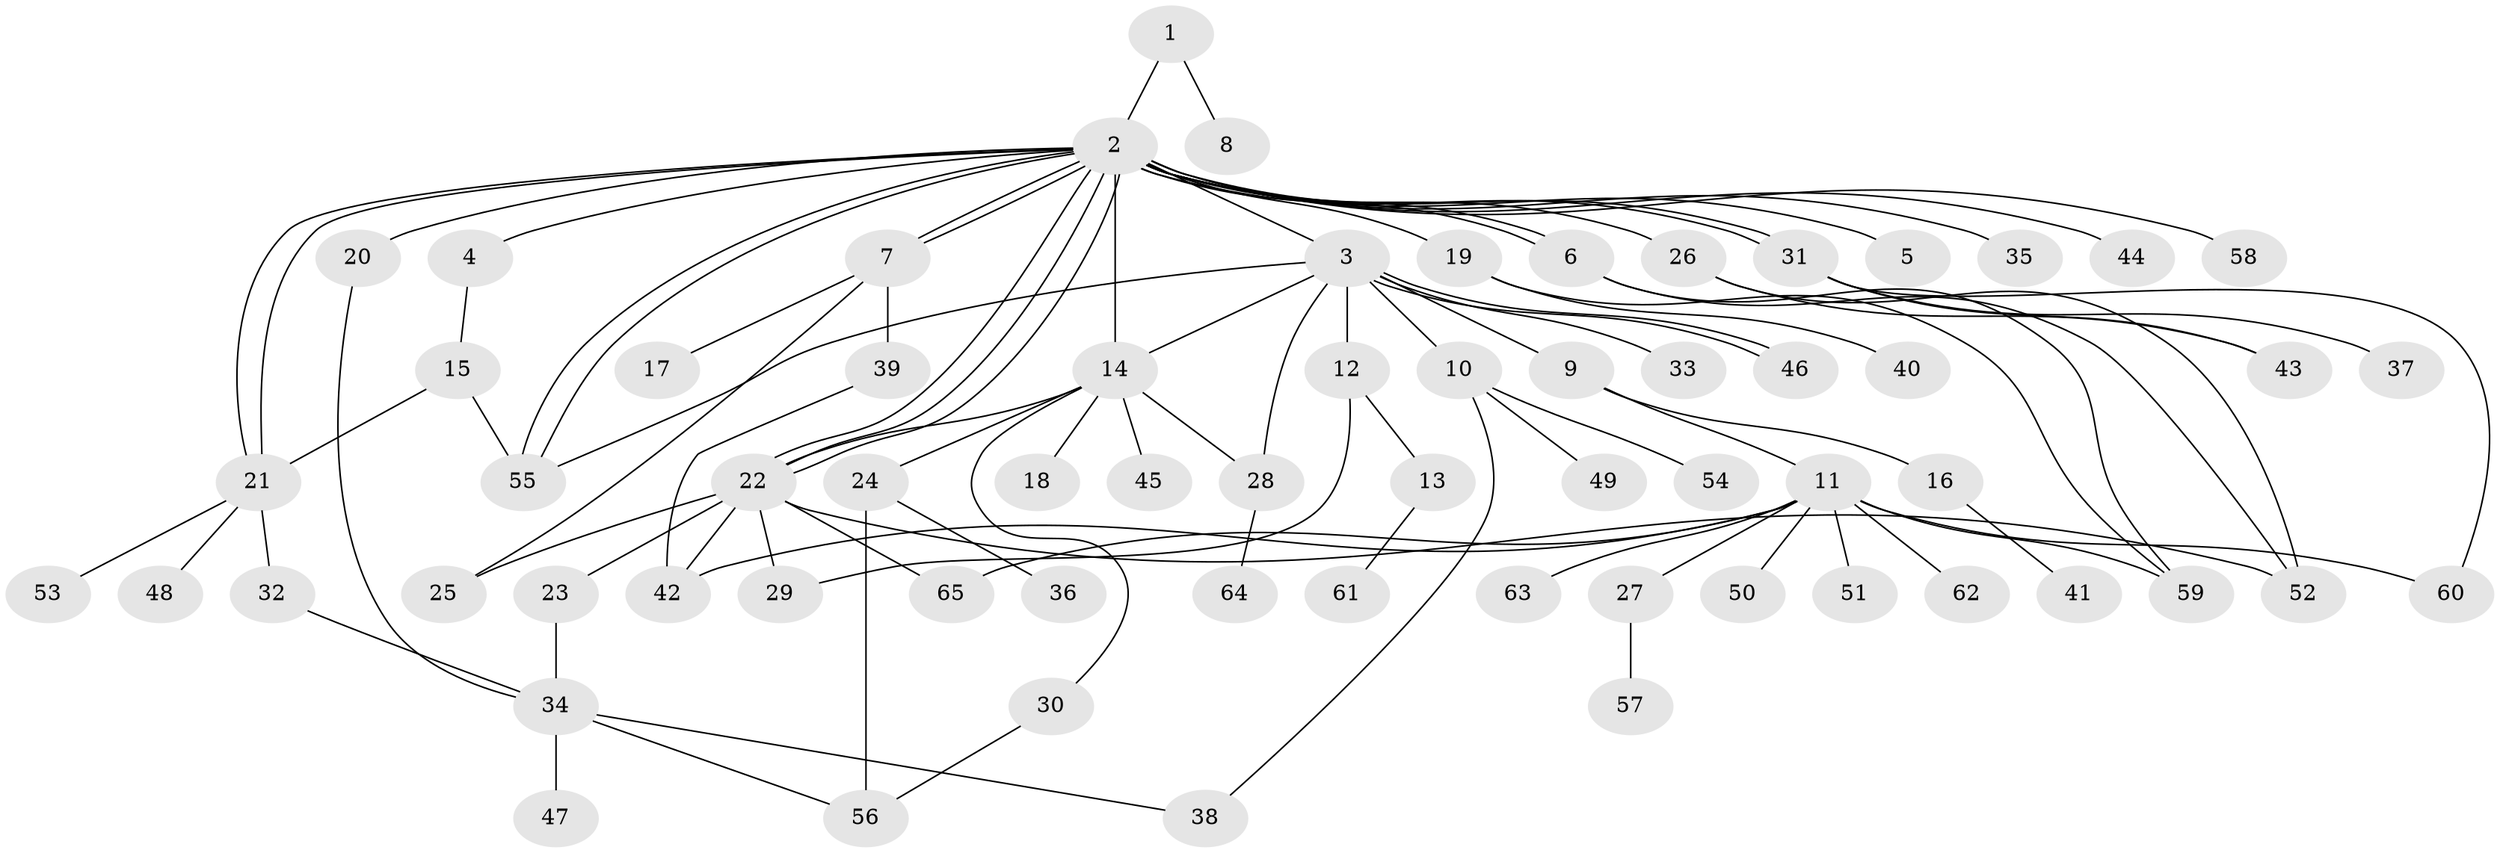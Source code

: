 // Generated by graph-tools (version 1.1) at 2025/26/03/09/25 03:26:01]
// undirected, 65 vertices, 94 edges
graph export_dot {
graph [start="1"]
  node [color=gray90,style=filled];
  1;
  2;
  3;
  4;
  5;
  6;
  7;
  8;
  9;
  10;
  11;
  12;
  13;
  14;
  15;
  16;
  17;
  18;
  19;
  20;
  21;
  22;
  23;
  24;
  25;
  26;
  27;
  28;
  29;
  30;
  31;
  32;
  33;
  34;
  35;
  36;
  37;
  38;
  39;
  40;
  41;
  42;
  43;
  44;
  45;
  46;
  47;
  48;
  49;
  50;
  51;
  52;
  53;
  54;
  55;
  56;
  57;
  58;
  59;
  60;
  61;
  62;
  63;
  64;
  65;
  1 -- 2;
  1 -- 8;
  2 -- 3;
  2 -- 4;
  2 -- 5;
  2 -- 6;
  2 -- 6;
  2 -- 7;
  2 -- 7;
  2 -- 14;
  2 -- 19;
  2 -- 20;
  2 -- 21;
  2 -- 21;
  2 -- 22;
  2 -- 22;
  2 -- 22;
  2 -- 26;
  2 -- 31;
  2 -- 31;
  2 -- 35;
  2 -- 44;
  2 -- 55;
  2 -- 55;
  2 -- 58;
  3 -- 9;
  3 -- 10;
  3 -- 12;
  3 -- 14;
  3 -- 28;
  3 -- 33;
  3 -- 46;
  3 -- 46;
  3 -- 55;
  4 -- 15;
  6 -- 52;
  6 -- 59;
  7 -- 17;
  7 -- 25;
  7 -- 39;
  9 -- 11;
  9 -- 16;
  10 -- 38;
  10 -- 49;
  10 -- 54;
  11 -- 27;
  11 -- 42;
  11 -- 50;
  11 -- 51;
  11 -- 59;
  11 -- 60;
  11 -- 62;
  11 -- 63;
  11 -- 65;
  12 -- 13;
  12 -- 29;
  13 -- 61;
  14 -- 18;
  14 -- 22;
  14 -- 24;
  14 -- 28;
  14 -- 30;
  14 -- 45;
  15 -- 21;
  15 -- 55;
  16 -- 41;
  19 -- 40;
  19 -- 59;
  20 -- 34;
  21 -- 32;
  21 -- 48;
  21 -- 53;
  22 -- 23;
  22 -- 25;
  22 -- 29;
  22 -- 42;
  22 -- 52;
  22 -- 65;
  23 -- 34;
  24 -- 36;
  24 -- 56;
  26 -- 43;
  26 -- 52;
  27 -- 57;
  28 -- 64;
  30 -- 56;
  31 -- 37;
  31 -- 43;
  31 -- 60;
  32 -- 34;
  34 -- 38;
  34 -- 47;
  34 -- 56;
  39 -- 42;
}
